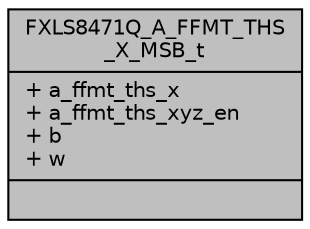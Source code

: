 digraph "FXLS8471Q_A_FFMT_THS_X_MSB_t"
{
  edge [fontname="Helvetica",fontsize="10",labelfontname="Helvetica",labelfontsize="10"];
  node [fontname="Helvetica",fontsize="10",shape=record];
  Node1 [label="{FXLS8471Q_A_FFMT_THS\l_X_MSB_t\n|+ a_ffmt_ths_x\l+ a_ffmt_ths_xyz_en\l+ b\l+ w\l|}",height=0.2,width=0.4,color="black", fillcolor="grey75", style="filled", fontcolor="black"];
}
